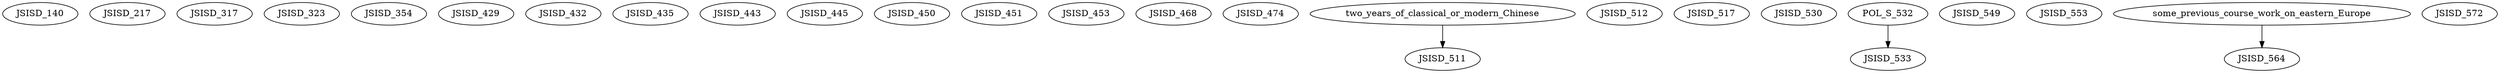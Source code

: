 digraph G {
    JSISD_140;
    JSISD_217;
    JSISD_317;
    JSISD_323;
    JSISD_354;
    JSISD_429;
    JSISD_432;
    JSISD_435;
    JSISD_443;
    JSISD_445;
    JSISD_450;
    JSISD_451;
    JSISD_453;
    JSISD_468;
    JSISD_474;
    edge [color=black];
    two_years_of_classical_or_modern_Chinese -> JSISD_511;
    JSISD_512;
    JSISD_517;
    JSISD_530;
    edge [color=black];
    POL_S_532 -> JSISD_533;
    JSISD_549;
    JSISD_553;
    edge [color=black];
    some_previous_course_work_on_eastern_Europe -> JSISD_564;
    JSISD_572;
}
